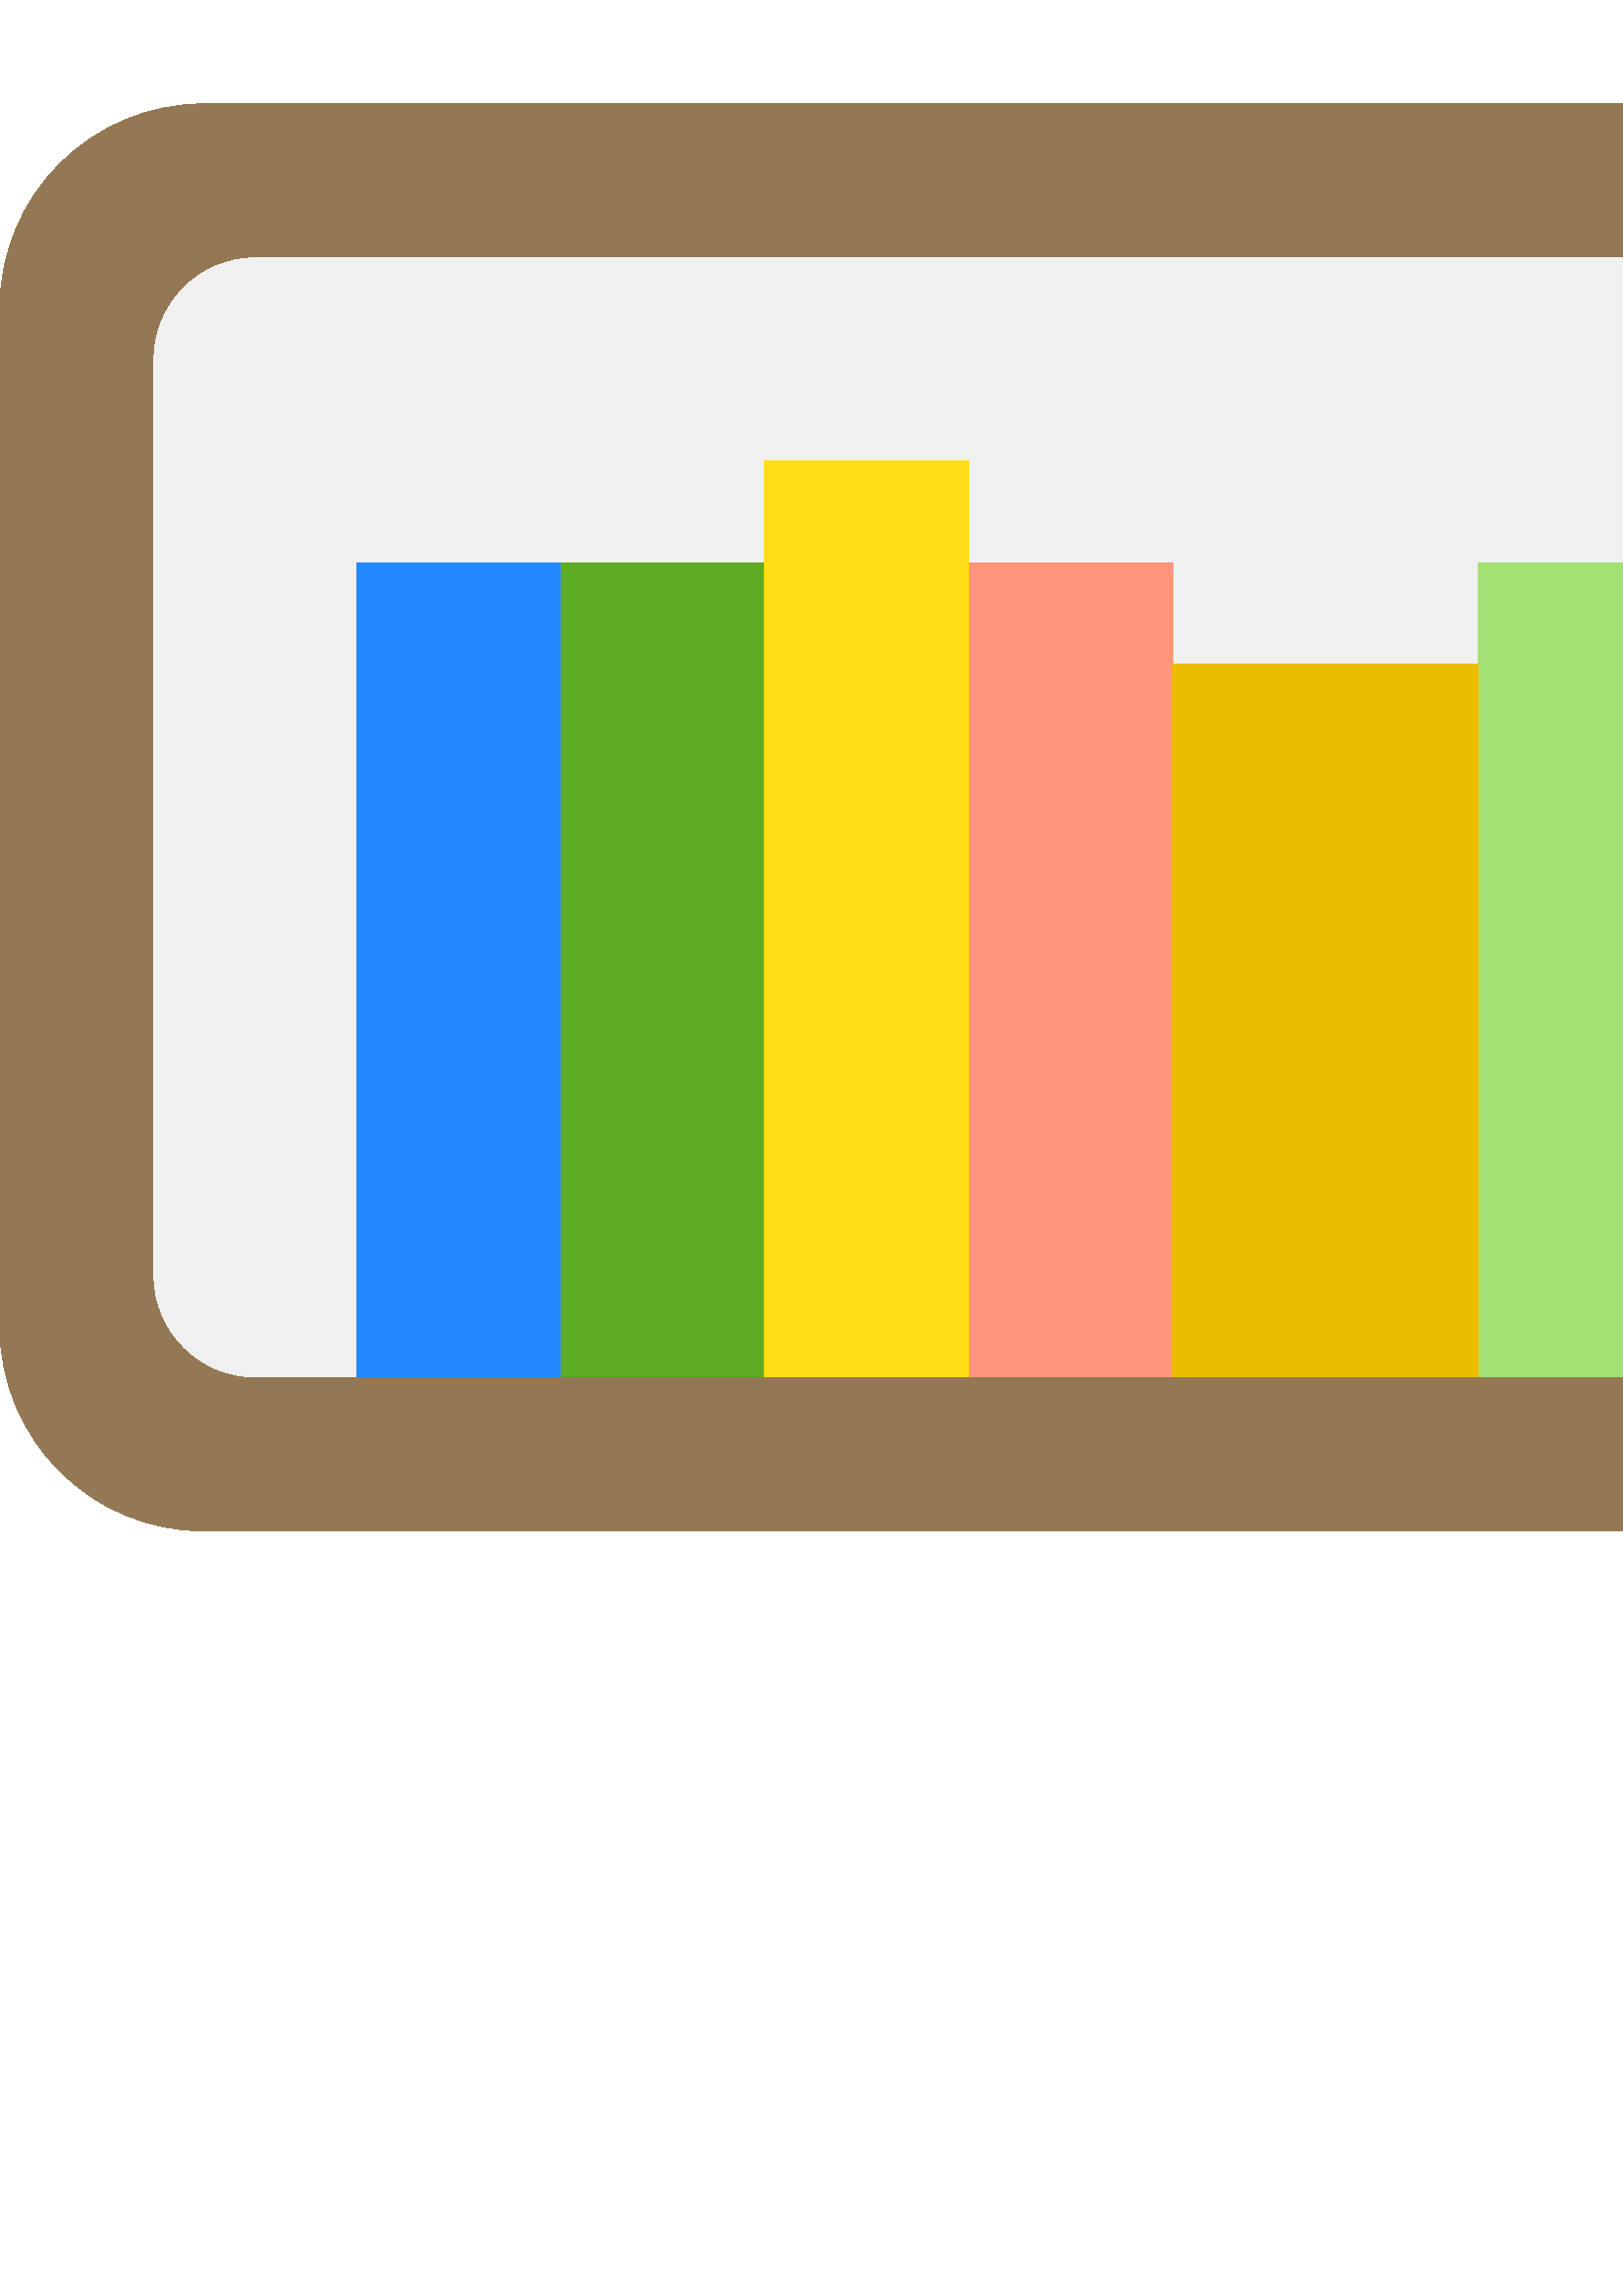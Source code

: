 %!PS-Adobe-3.0 EPSF-3.0
%%Pages: 1
%%DocumentData: Clean7Bit
%%LanguageLevel: 2
%%BoundingBox: 0 280 1084 804
%%EndComments
%%BeginProlog
save
50 dict begin
/q { gsave } bind def
/Q { grestore } bind def
/cm { 6 array astore concat } bind def
/w { setlinewidth } bind def
/J { setlinecap } bind def
/j { setlinejoin } bind def
/M { setmiterlimit } bind def
/d { setdash } bind def
/m { moveto } bind def
/l { lineto } bind def
/c { curveto } bind def
/h { closepath } bind def
/re { exch dup neg 3 1 roll 5 3 roll moveto 0 rlineto
      0 exch rlineto 0 rlineto closepath } bind def
/S { stroke } bind def
/f { fill } bind def
/f* { eofill } bind def
/n { newpath } bind def
/W { clip } bind def
/W* { eoclip } bind def
/BT { } bind def
/ET { } bind def
/pdfmark where { pop globaldict /?pdfmark /exec load put }
    { globaldict begin /?pdfmark /pop load def /pdfmark
    /cleartomark load def end } ifelse
/BDC { mark 3 1 roll /BDC pdfmark } bind def
/EMC { mark /EMC pdfmark } bind def
/cairo_store_point { /cairo_point_y exch def /cairo_point_x exch def } def
/Tj { show currentpoint cairo_store_point } bind def
/TJ {
  {
    dup
    type /stringtype eq
    { show } { -0.001 mul 0 cairo_font_matrix dtransform rmoveto } ifelse
  } forall
  currentpoint cairo_store_point
} bind def
/cairo_selectfont { cairo_font_matrix aload pop pop pop 0 0 6 array astore
    cairo_font exch selectfont cairo_point_x cairo_point_y moveto } bind def
/Tf { pop /cairo_font exch def /cairo_font_matrix where
      { pop cairo_selectfont } if } bind def
/Td { matrix translate cairo_font_matrix matrix concatmatrix dup
      /cairo_font_matrix exch def dup 4 get exch 5 get cairo_store_point
      /cairo_font where { pop cairo_selectfont } if } bind def
/Tm { 2 copy 8 2 roll 6 array astore /cairo_font_matrix exch def
      cairo_store_point /cairo_font where { pop cairo_selectfont } if } bind def
/g { setgray } bind def
/rg { setrgbcolor } bind def
/d1 { setcachedevice } bind def
%%EndProlog
%%BeginSetup
%%EndSetup
%%Page: 1 1
%%BeginPageSetup
%%PageBoundingBox: 0 280 1084 804
%%EndPageSetup
q 0 280 1084 524 rectclip q
1 0.89 0.459 rg
616.809 616.977 m 689.055 636.336 l 766.43 347.559 l 694.188 328.199 l 
h
616.809 616.977 m f
0.941 g
990.609 747.832 m 93.594 747.832 l 72.992 747.832 56.195 731.133 56.195
 710.434 c 56.195 374.066 l 56.195 353.465 72.891 336.668 93.594 336.668
 c 130.988 336.668 l 130.988 635.641 l 280.371 635.641 l 280.371 673.039
 l 355.168 673.039 l 355.168 635.641 l 429.961 635.641 l 429.961 598.246
 l 542.051 598.246 l 542.051 635.641 l 616.84 635.641 l 616.84 336.668 l
 990.609 336.668 l 1011.207 336.668 1028.008 353.367 1028.008 374.066 c 
1028.008 710.434 l 1027.906 731.133 1011.207 747.832 990.609 747.832 c h
694.238 328.168 m 616.84 616.941 l 689.039 636.242 l 766.43 347.469 l h
694.238 328.168 m f
0.137 0.529 1 rg
130.887 635.641 74.793 -298.973 re f
1 0.58 0.471 rg
355.168 635.641 74.793 -298.973 re f
0.639 0.882 0.459 rg
542.051 635.641 74.789 -298.973 re f
0.361 0.671 0.137 rg
205.68 635.641 74.793 -298.973 re f
1 0.871 0.09 rg
280.371 673.039 74.797 -336.371 re f
0.922 0.741 0 rg
429.961 598.348 112.09 -261.68 re f
0.58 0.471 0.329 rg
1009.207 803.926 m 74.793 803.926 l 33.496 803.926 0 770.43 0 729.133 c
 0 355.367 l 0 314.07 33.496 280.574 74.793 280.574 c 1009.207 280.574 l
 1050.504 280.574 1084 314.07 1084 355.367 c 1084 729.133 l 1084 770.43 
1050.504 803.926 1009.207 803.926 c h
1027.906 374.066 m 1027.906 353.465 1011.207 336.668 990.512 336.668 c 
93.492 336.668 l 72.891 336.668 56.098 353.367 56.098 374.066 c 56.098 710.434
 l 56.098 731.035 72.793 747.832 93.492 747.832 c 990.512 747.832 l 1011.105
 747.832 1027.906 731.133 1027.906 710.434 c h
1027.906 374.066 m f
Q Q
showpage
%%Trailer
end restore
%%EOF
